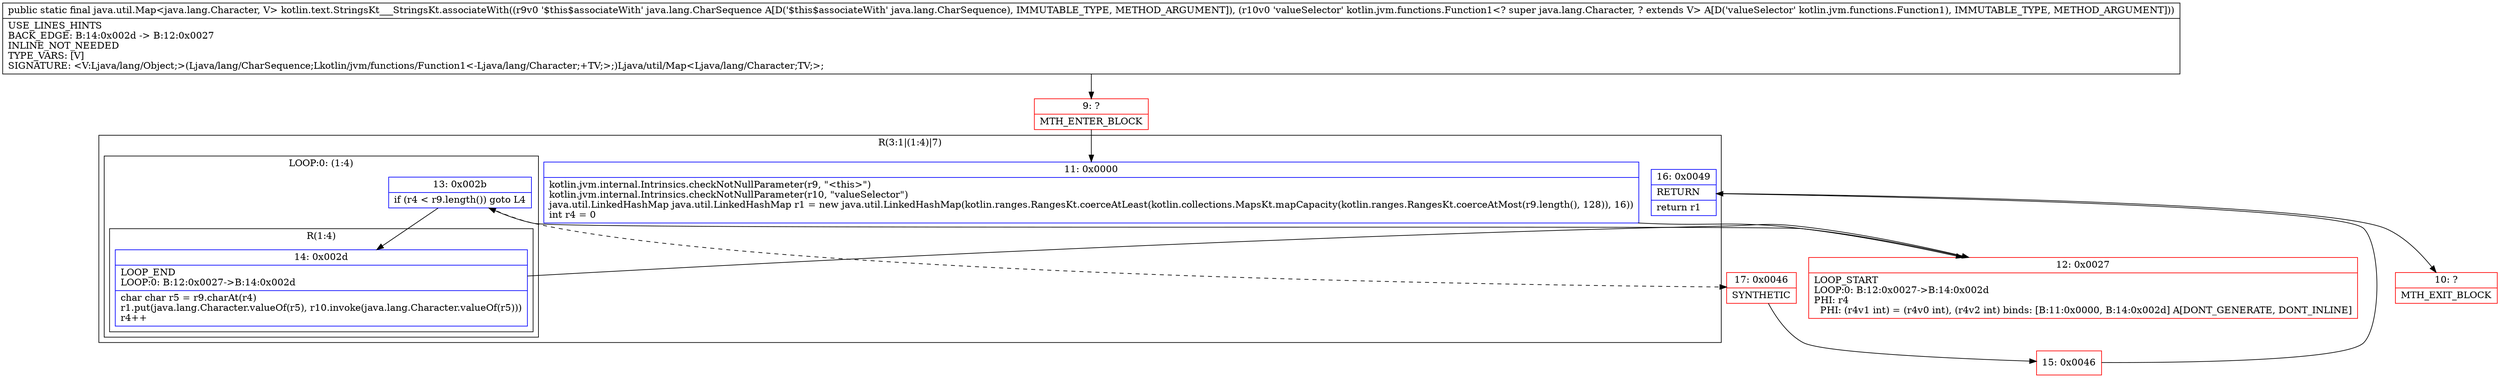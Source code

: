 digraph "CFG forkotlin.text.StringsKt___StringsKt.associateWith(Ljava\/lang\/CharSequence;Lkotlin\/jvm\/functions\/Function1;)Ljava\/util\/Map;" {
subgraph cluster_Region_1595990552 {
label = "R(3:1|(1:4)|7)";
node [shape=record,color=blue];
Node_11 [shape=record,label="{11\:\ 0x0000|kotlin.jvm.internal.Intrinsics.checkNotNullParameter(r9, \"\<this\>\")\lkotlin.jvm.internal.Intrinsics.checkNotNullParameter(r10, \"valueSelector\")\ljava.util.LinkedHashMap java.util.LinkedHashMap r1 = new java.util.LinkedHashMap(kotlin.ranges.RangesKt.coerceAtLeast(kotlin.collections.MapsKt.mapCapacity(kotlin.ranges.RangesKt.coerceAtMost(r9.length(), 128)), 16))\lint r4 = 0\l}"];
subgraph cluster_LoopRegion_108065794 {
label = "LOOP:0: (1:4)";
node [shape=record,color=blue];
Node_13 [shape=record,label="{13\:\ 0x002b|if (r4 \< r9.length()) goto L4\l}"];
subgraph cluster_Region_609906224 {
label = "R(1:4)";
node [shape=record,color=blue];
Node_14 [shape=record,label="{14\:\ 0x002d|LOOP_END\lLOOP:0: B:12:0x0027\-\>B:14:0x002d\l|char char r5 = r9.charAt(r4)\lr1.put(java.lang.Character.valueOf(r5), r10.invoke(java.lang.Character.valueOf(r5)))\lr4++\l}"];
}
}
Node_16 [shape=record,label="{16\:\ 0x0049|RETURN\l|return r1\l}"];
}
Node_9 [shape=record,color=red,label="{9\:\ ?|MTH_ENTER_BLOCK\l}"];
Node_12 [shape=record,color=red,label="{12\:\ 0x0027|LOOP_START\lLOOP:0: B:12:0x0027\-\>B:14:0x002d\lPHI: r4 \l  PHI: (r4v1 int) = (r4v0 int), (r4v2 int) binds: [B:11:0x0000, B:14:0x002d] A[DONT_GENERATE, DONT_INLINE]\l}"];
Node_17 [shape=record,color=red,label="{17\:\ 0x0046|SYNTHETIC\l}"];
Node_15 [shape=record,color=red,label="{15\:\ 0x0046}"];
Node_10 [shape=record,color=red,label="{10\:\ ?|MTH_EXIT_BLOCK\l}"];
MethodNode[shape=record,label="{public static final java.util.Map\<java.lang.Character, V\> kotlin.text.StringsKt___StringsKt.associateWith((r9v0 '$this$associateWith' java.lang.CharSequence A[D('$this$associateWith' java.lang.CharSequence), IMMUTABLE_TYPE, METHOD_ARGUMENT]), (r10v0 'valueSelector' kotlin.jvm.functions.Function1\<? super java.lang.Character, ? extends V\> A[D('valueSelector' kotlin.jvm.functions.Function1), IMMUTABLE_TYPE, METHOD_ARGUMENT]))  | USE_LINES_HINTS\lBACK_EDGE: B:14:0x002d \-\> B:12:0x0027\lINLINE_NOT_NEEDED\lTYPE_VARS: [V]\lSIGNATURE: \<V:Ljava\/lang\/Object;\>(Ljava\/lang\/CharSequence;Lkotlin\/jvm\/functions\/Function1\<\-Ljava\/lang\/Character;+TV;\>;)Ljava\/util\/Map\<Ljava\/lang\/Character;TV;\>;\l}"];
MethodNode -> Node_9;Node_11 -> Node_12;
Node_13 -> Node_14;
Node_13 -> Node_17[style=dashed];
Node_14 -> Node_12;
Node_16 -> Node_10;
Node_9 -> Node_11;
Node_12 -> Node_13;
Node_17 -> Node_15;
Node_15 -> Node_16;
}

